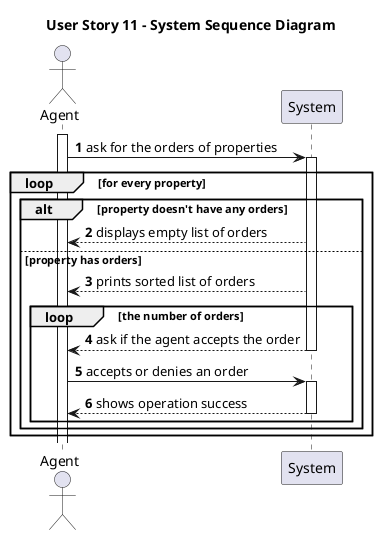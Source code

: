 @startuml
'https://plantuml.com/sequence-diagram
title User Story 11 - System Sequence Diagram
autonumber
actor "Agent" as Agent
participant "System" as System
activate Agent

Agent->System: ask for the orders of properties
activate System
loop for every property
alt property doesn't have any orders
System --> Agent : displays empty list of orders
else property has orders
System-->Agent:prints sorted list of orders
loop the number of orders
System --> Agent : ask if the agent accepts the order
deactivate System
Agent-> System: accepts or denies an order
activate System
System-->Agent : shows operation success
deactivate System
end
end
end

@enduml